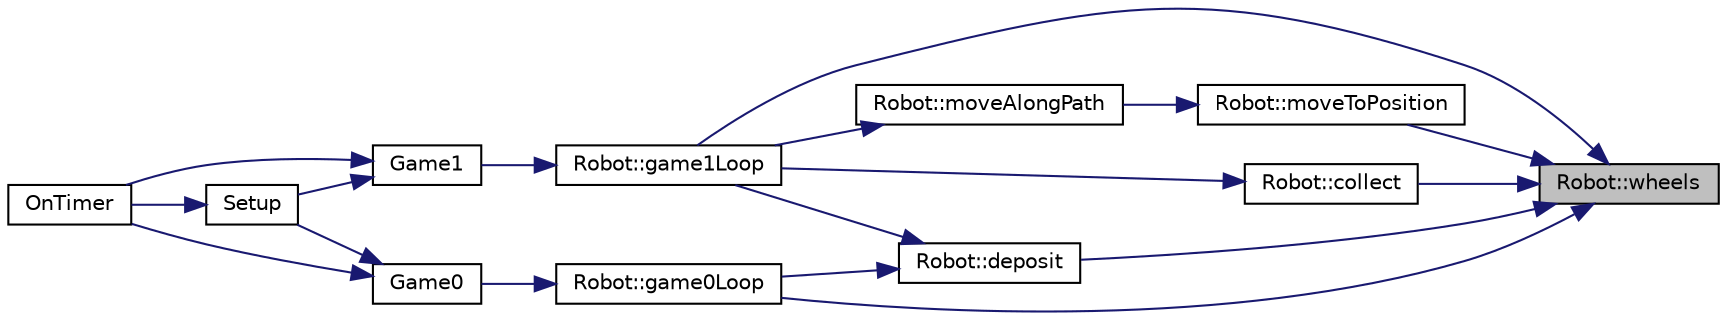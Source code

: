 digraph "Robot::wheels"
{
 // LATEX_PDF_SIZE
  edge [fontname="Helvetica",fontsize="10",labelfontname="Helvetica",labelfontsize="10"];
  node [fontname="Helvetica",fontsize="10",shape=record];
  rankdir="RL";
  Node1 [label="Robot::wheels",height=0.2,width=0.4,color="black", fillcolor="grey75", style="filled", fontcolor="black",tooltip="controls the robots wheels"];
  Node1 -> Node2 [dir="back",color="midnightblue",fontsize="10",style="solid"];
  Node2 [label="Robot::collect",height=0.2,width=0.4,color="black", fillcolor="white", style="filled",URL="$class_robot.html#abee8d3e53a745c33bb33e91d7a8748a4",tooltip="collects a point"];
  Node2 -> Node3 [dir="back",color="midnightblue",fontsize="10",style="solid"];
  Node3 [label="Robot::game1Loop",height=0.2,width=0.4,color="black", fillcolor="white", style="filled",URL="$class_robot.html#ac9cf2352bb94bb2c623610c61027d2db",tooltip="game loop for second map"];
  Node3 -> Node4 [dir="back",color="midnightblue",fontsize="10",style="solid"];
  Node4 [label="Game1",height=0.2,width=0.4,color="black", fillcolor="white", style="filled",URL="$_co_space_functions_8hpp.html#a452d724e739bd277b7419320c36fc6aa",tooltip=" "];
  Node4 -> Node5 [dir="back",color="midnightblue",fontsize="10",style="solid"];
  Node5 [label="OnTimer",height=0.2,width=0.4,color="black", fillcolor="white", style="filled",URL="$_co_space_functions_8cpp.html#ac6a4a9bd3e8000dffa847ce28b5e8c92",tooltip=" "];
  Node4 -> Node6 [dir="back",color="midnightblue",fontsize="10",style="solid"];
  Node6 [label="Setup",height=0.2,width=0.4,color="black", fillcolor="white", style="filled",URL="$_co_space_functions_8hpp.html#a769404f2985a027a0d626fedfd4de1e9",tooltip=" "];
  Node6 -> Node5 [dir="back",color="midnightblue",fontsize="10",style="solid"];
  Node1 -> Node7 [dir="back",color="midnightblue",fontsize="10",style="solid"];
  Node7 [label="Robot::deposit",height=0.2,width=0.4,color="black", fillcolor="white", style="filled",URL="$class_robot.html#a106604404bd2727de0abdaf99c10c519",tooltip="deposits"];
  Node7 -> Node8 [dir="back",color="midnightblue",fontsize="10",style="solid"];
  Node8 [label="Robot::game0Loop",height=0.2,width=0.4,color="black", fillcolor="white", style="filled",URL="$class_robot.html#a79fef2efeb1fc25fad40e2b0fa603652",tooltip="game loop for first map"];
  Node8 -> Node9 [dir="back",color="midnightblue",fontsize="10",style="solid"];
  Node9 [label="Game0",height=0.2,width=0.4,color="black", fillcolor="white", style="filled",URL="$_co_space_functions_8hpp.html#afdc6c3ee2b294f6379cf7141aa6f839d",tooltip=" "];
  Node9 -> Node5 [dir="back",color="midnightblue",fontsize="10",style="solid"];
  Node9 -> Node6 [dir="back",color="midnightblue",fontsize="10",style="solid"];
  Node7 -> Node3 [dir="back",color="midnightblue",fontsize="10",style="solid"];
  Node1 -> Node8 [dir="back",color="midnightblue",fontsize="10",style="solid"];
  Node1 -> Node3 [dir="back",color="midnightblue",fontsize="10",style="solid"];
  Node1 -> Node10 [dir="back",color="midnightblue",fontsize="10",style="solid"];
  Node10 [label="Robot::moveToPosition",height=0.2,width=0.4,color="black", fillcolor="white", style="filled",URL="$class_robot.html#a990b30f193fbc9b294ac4785798ea394",tooltip=" "];
  Node10 -> Node11 [dir="back",color="midnightblue",fontsize="10",style="solid"];
  Node11 [label="Robot::moveAlongPath",height=0.2,width=0.4,color="black", fillcolor="white", style="filled",URL="$class_robot.html#aa13bf89f0098d0a14d17818efdfc8cd2",tooltip=" "];
  Node11 -> Node3 [dir="back",color="midnightblue",fontsize="10",style="solid"];
}
